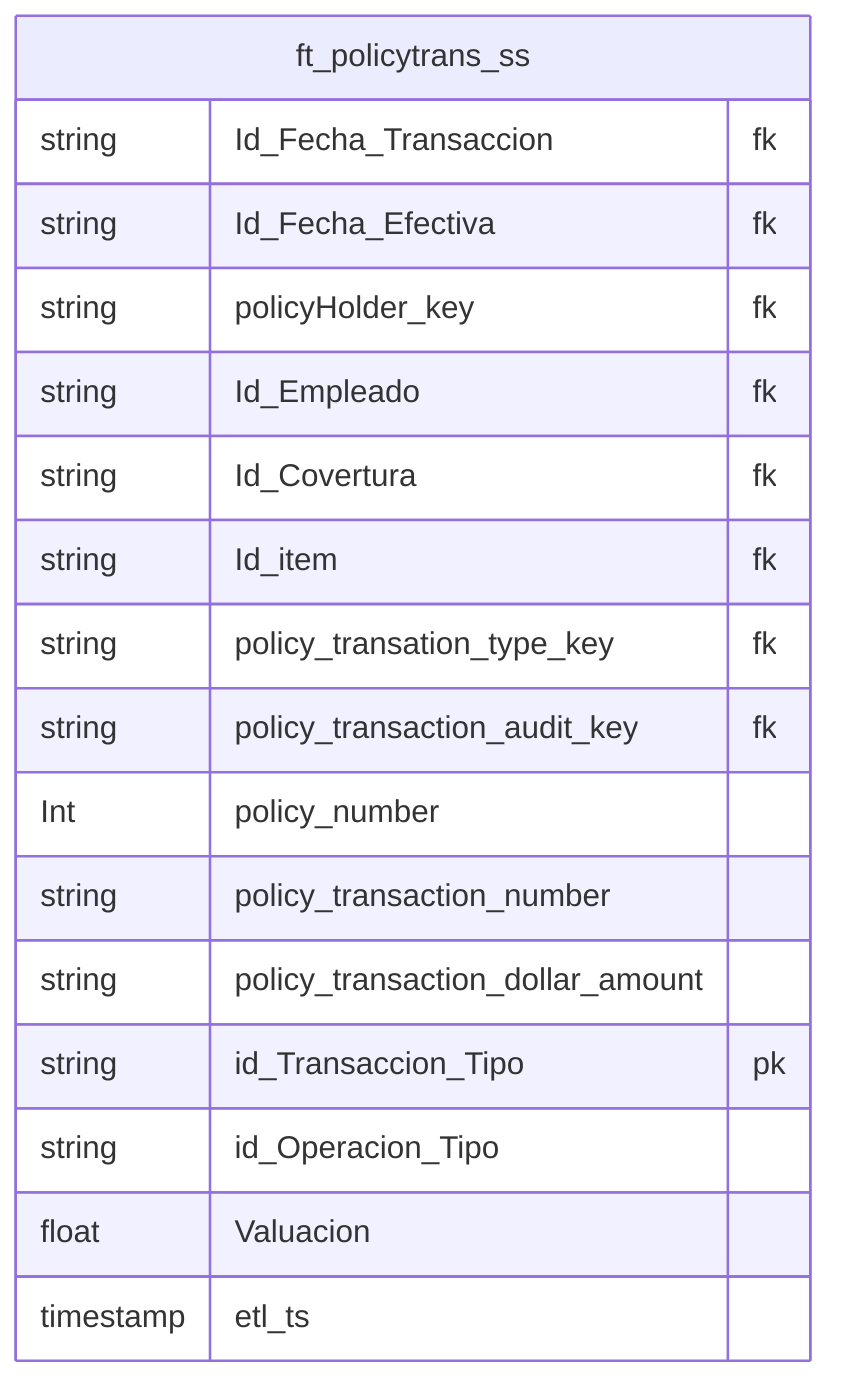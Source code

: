 erDiagram

%% fact table relationships


%% ft: facto, ss: frecuencia carga(segundos)
ft_policytrans_ss {
    string Id_Fecha_Transaccion fk   
    %% se conecta con date_key
    string Id_Fecha_Efectiva fk     
    %% se conecta con date_key
    string policyHolder_key fk
    string Id_Empleado fk
    string Id_Covertura fk
    string Id_item fk
    string policy_transation_type_key fk
    string policy_transaction_audit_key fk
    Int policy_number
    string policy_transaction_number
    string policy_transaction_dollar_amount
    string id_Transaccion_Tipo pk
    string id_Operacion_Tipo 
    float Valuacion
    timestamp etl_ts
}